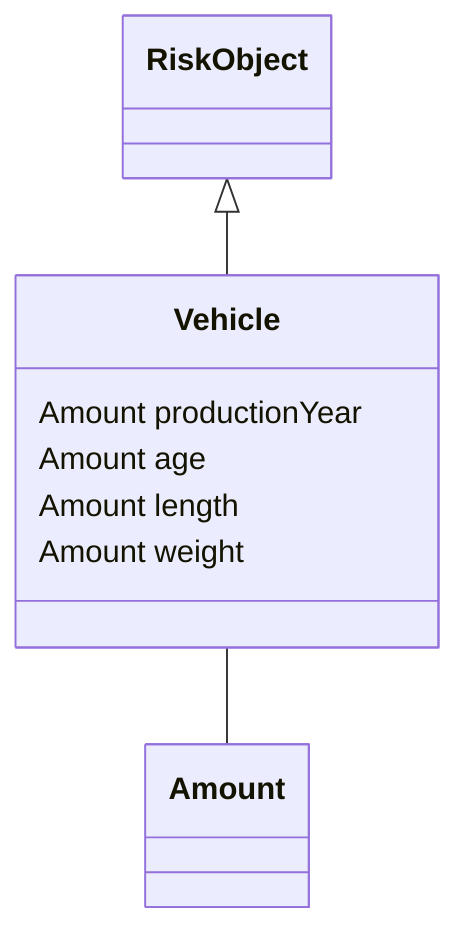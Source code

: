 classDiagram
  Vehicle -- Amount


RiskObject <|-- Vehicle
class Vehicle {

  Amount productionYear
  Amount age
  Amount length
  Amount weight

}